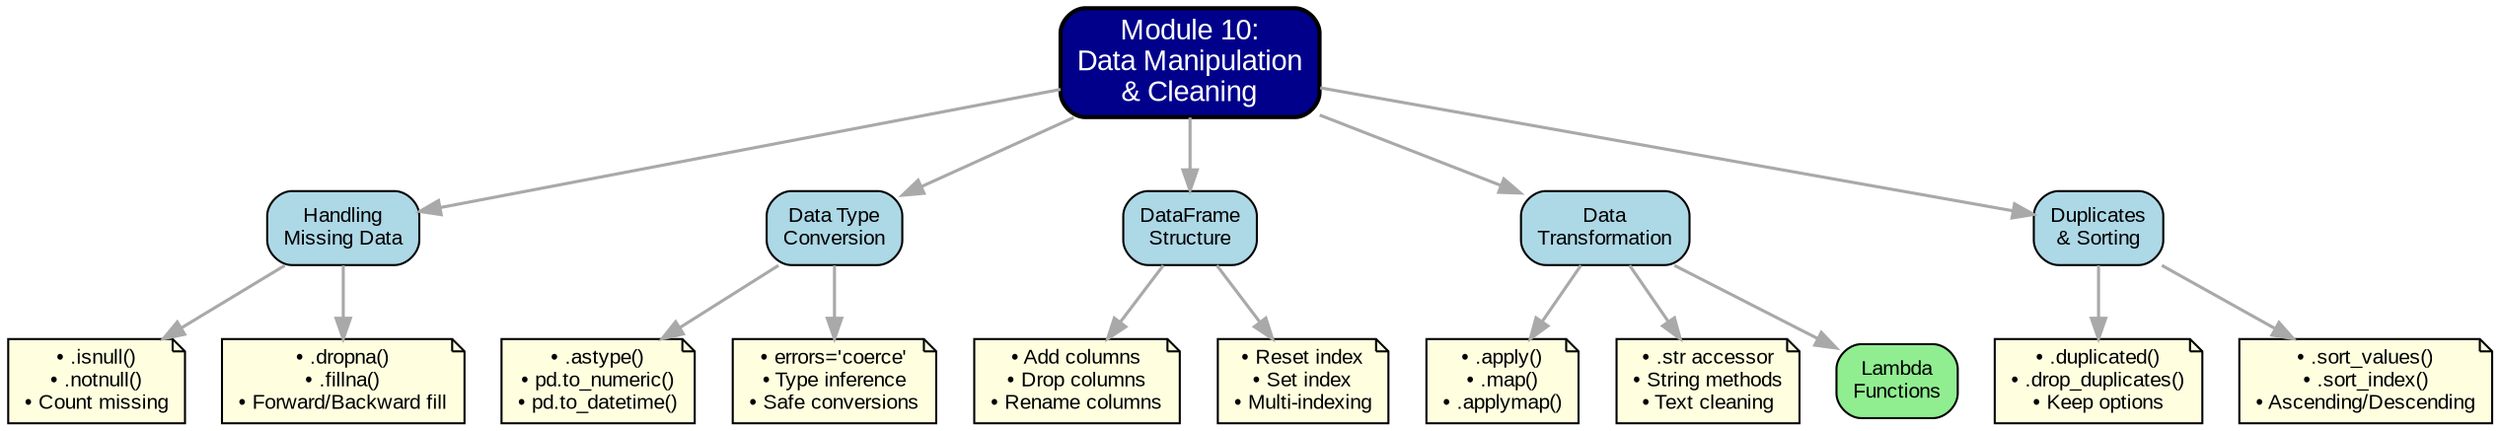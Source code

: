 digraph Module10_MindMap {
    rankdir=TB;
    node [shape=box, style="rounded,filled", fillcolor=lightblue, fontname="Arial", fontsize=10];
    edge [color=darkgray, penwidth=1.5];
    
    // Central node
    central [label="Module 10:\nData Manipulation\n& Cleaning", fillcolor=darkblue, fontcolor=white, fontsize=14, penwidth=2];
    
    // Main branches
    missing [label="Handling\nMissing Data", fillcolor=lightblue];
    types [label="Data Type\nConversion", fillcolor=lightblue];
    structure [label="DataFrame\nStructure", fillcolor=lightblue];
    transform [label="Data\nTransformation", fillcolor=lightblue];
    duplicates [label="Duplicates\n& Sorting", fillcolor=lightblue];
    
    // Sub-branches for Missing Data
    missing_detect [label="• .isnull()\n• .notnull()\n• Count missing", shape=note, fillcolor=lightyellow];
    missing_handle [label="• .dropna()\n• .fillna()\n• Forward/Backward fill", shape=note, fillcolor=lightyellow];
    
    // Sub-branches for Data Types
    type_methods [label="• .astype()\n• pd.to_numeric()\n• pd.to_datetime()", shape=note, fillcolor=lightyellow];
    type_options [label="• errors='coerce'\n• Type inference\n• Safe conversions", shape=note, fillcolor=lightyellow];
    
    // Sub-branches for Structure
    columns_ops [label="• Add columns\n• Drop columns\n• Rename columns", shape=note, fillcolor=lightyellow];
    index_ops [label="• Reset index\n• Set index\n• Multi-indexing", shape=note, fillcolor=lightyellow];
    
    // Sub-branches for Transformation
    apply_methods [label="• .apply()\n• .map()\n• .applymap()", shape=note, fillcolor=lightyellow];
    string_ops [label="• .str accessor\n• String methods\n• Text cleaning", shape=note, fillcolor=lightyellow];
    lambda_use [label="Lambda\nFunctions", fillcolor=lightgreen];
    
    // Sub-branches for Duplicates & Sorting
    dup_methods [label="• .duplicated()\n• .drop_duplicates()\n• Keep options", shape=note, fillcolor=lightyellow];
    sort_methods [label="• .sort_values()\n• .sort_index()\n• Ascending/Descending", shape=note, fillcolor=lightyellow];
    
    // Connections
    central -> {missing types structure transform duplicates};
    missing -> {missing_detect missing_handle};
    types -> {type_methods type_options};
    structure -> {columns_ops index_ops};
    transform -> {apply_methods string_ops lambda_use};
    duplicates -> {dup_methods sort_methods};
}
